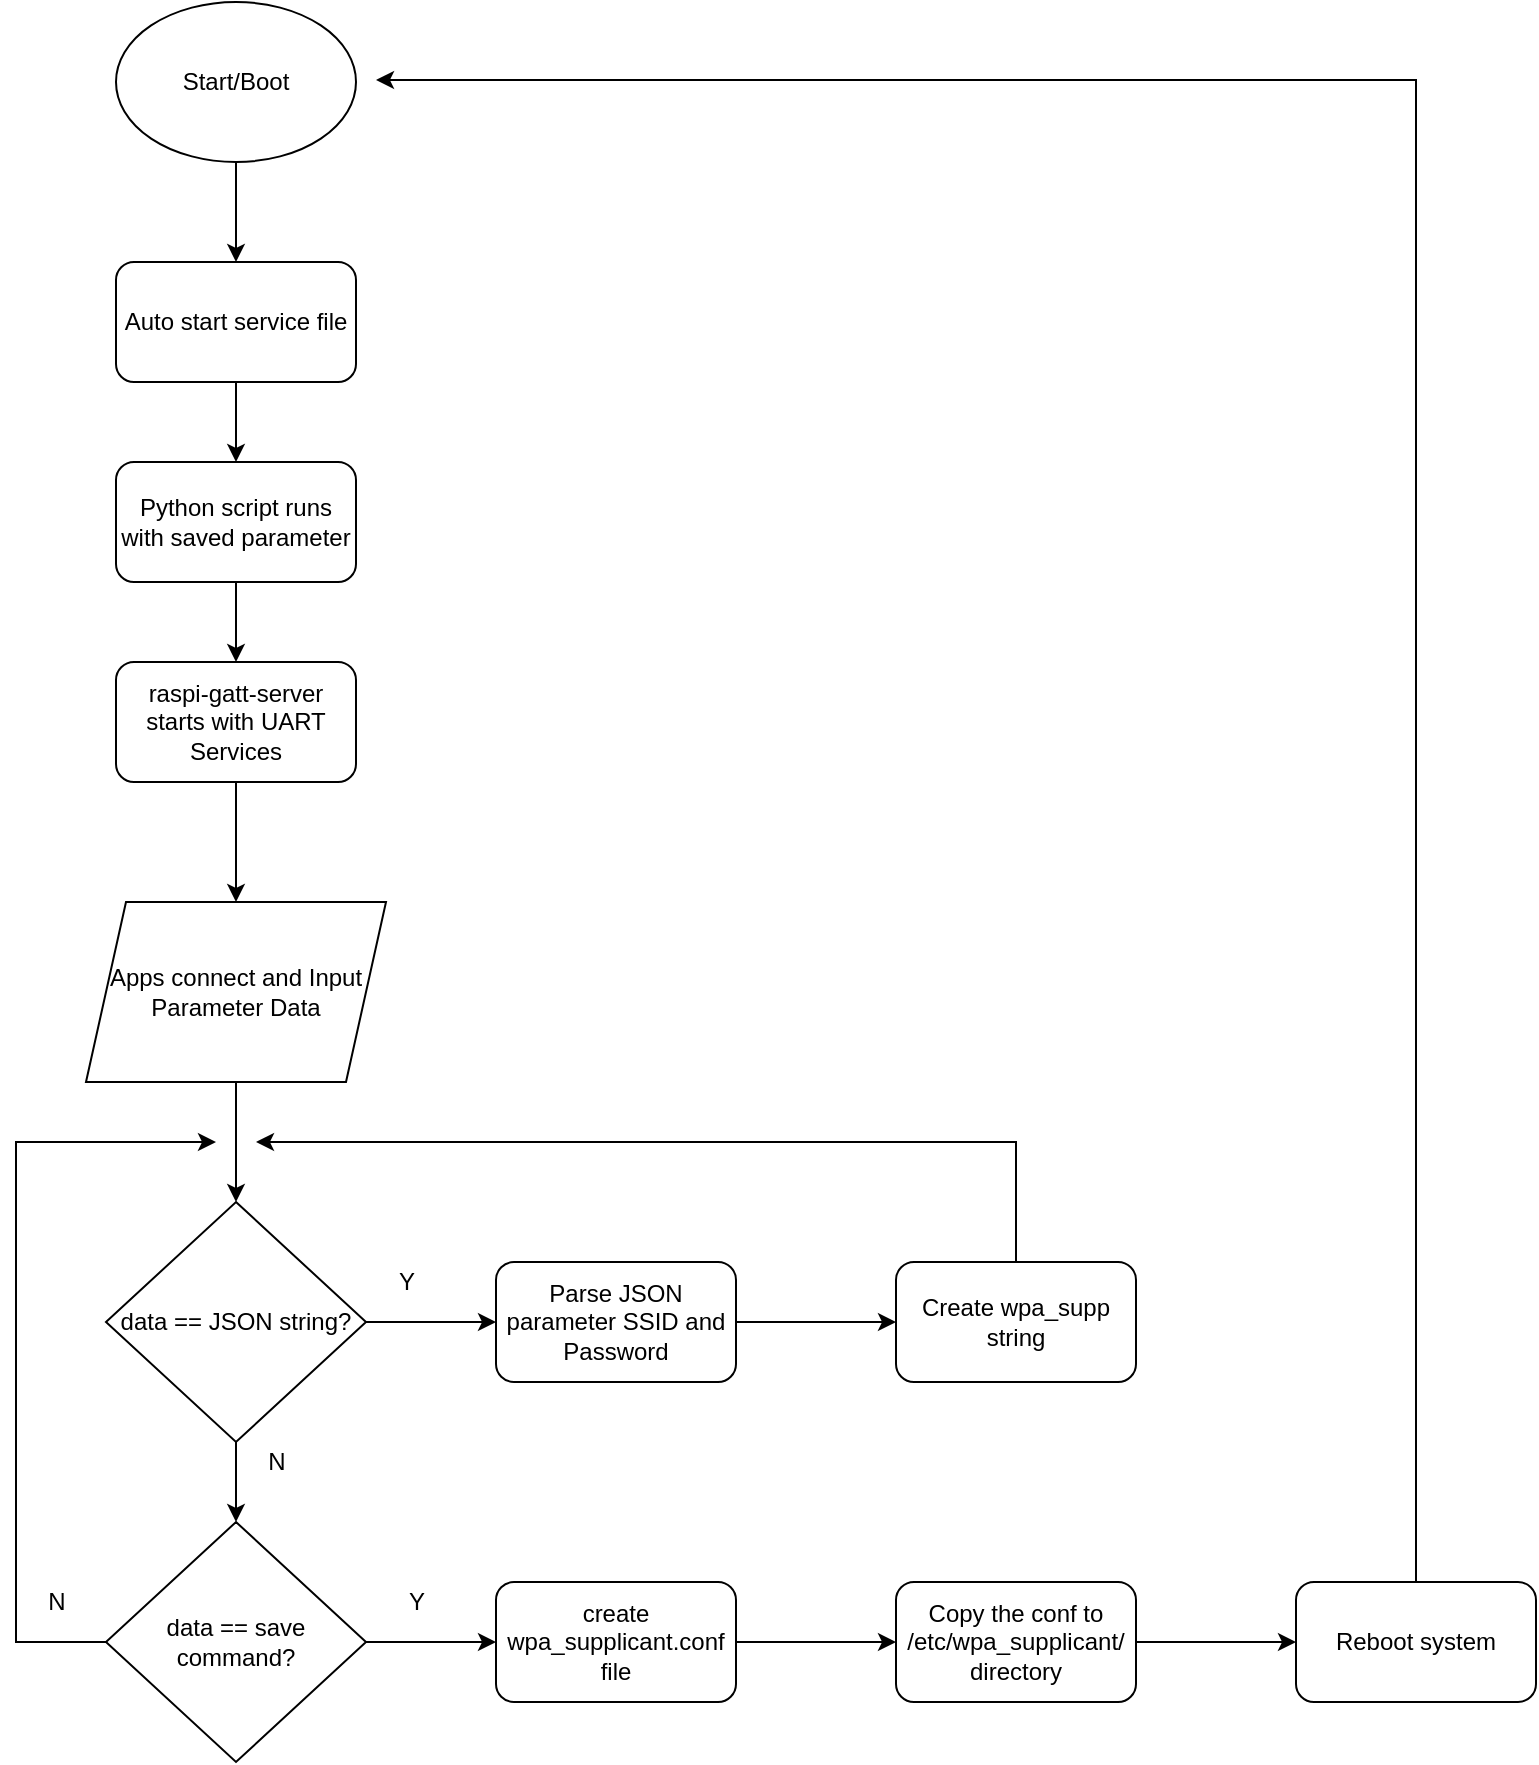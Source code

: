 <mxfile version="13.8.8" type="github">
  <diagram id="NqesPs9HmWozUNlQ7Jwv" name="Page-1">
    <mxGraphModel dx="1030" dy="624" grid="1" gridSize="10" guides="1" tooltips="1" connect="1" arrows="1" fold="1" page="1" pageScale="1" pageWidth="850" pageHeight="1100" math="0" shadow="0">
      <root>
        <mxCell id="0" />
        <mxCell id="1" parent="0" />
        <mxCell id="F2qDoGriFmTC-fSbWp1_-3" style="edgeStyle=orthogonalEdgeStyle;rounded=0;orthogonalLoop=1;jettySize=auto;html=1;entryX=0.5;entryY=0;entryDx=0;entryDy=0;" edge="1" parent="1" source="F2qDoGriFmTC-fSbWp1_-1" target="F2qDoGriFmTC-fSbWp1_-2">
          <mxGeometry relative="1" as="geometry" />
        </mxCell>
        <mxCell id="F2qDoGriFmTC-fSbWp1_-1" value="Start/Boot" style="ellipse;whiteSpace=wrap;html=1;" vertex="1" parent="1">
          <mxGeometry x="370" y="70" width="120" height="80" as="geometry" />
        </mxCell>
        <mxCell id="F2qDoGriFmTC-fSbWp1_-5" style="edgeStyle=orthogonalEdgeStyle;rounded=0;orthogonalLoop=1;jettySize=auto;html=1;entryX=0.5;entryY=0;entryDx=0;entryDy=0;" edge="1" parent="1" source="F2qDoGriFmTC-fSbWp1_-2" target="F2qDoGriFmTC-fSbWp1_-4">
          <mxGeometry relative="1" as="geometry" />
        </mxCell>
        <mxCell id="F2qDoGriFmTC-fSbWp1_-2" value="Auto start service file " style="rounded=1;whiteSpace=wrap;html=1;" vertex="1" parent="1">
          <mxGeometry x="370" y="200" width="120" height="60" as="geometry" />
        </mxCell>
        <mxCell id="F2qDoGriFmTC-fSbWp1_-7" style="edgeStyle=orthogonalEdgeStyle;rounded=0;orthogonalLoop=1;jettySize=auto;html=1;entryX=0.5;entryY=0;entryDx=0;entryDy=0;" edge="1" parent="1" source="F2qDoGriFmTC-fSbWp1_-4" target="F2qDoGriFmTC-fSbWp1_-6">
          <mxGeometry relative="1" as="geometry" />
        </mxCell>
        <mxCell id="F2qDoGriFmTC-fSbWp1_-4" value="Python script runs with saved parameter" style="rounded=1;whiteSpace=wrap;html=1;" vertex="1" parent="1">
          <mxGeometry x="370" y="300" width="120" height="60" as="geometry" />
        </mxCell>
        <mxCell id="F2qDoGriFmTC-fSbWp1_-10" style="edgeStyle=orthogonalEdgeStyle;rounded=0;orthogonalLoop=1;jettySize=auto;html=1;entryX=0.5;entryY=0;entryDx=0;entryDy=0;" edge="1" parent="1" source="F2qDoGriFmTC-fSbWp1_-6" target="F2qDoGriFmTC-fSbWp1_-9">
          <mxGeometry relative="1" as="geometry" />
        </mxCell>
        <mxCell id="F2qDoGriFmTC-fSbWp1_-6" value="raspi-gatt-server starts with UART Services" style="rounded=1;whiteSpace=wrap;html=1;" vertex="1" parent="1">
          <mxGeometry x="370" y="400" width="120" height="60" as="geometry" />
        </mxCell>
        <mxCell id="F2qDoGriFmTC-fSbWp1_-13" value="" style="edgeStyle=orthogonalEdgeStyle;rounded=0;orthogonalLoop=1;jettySize=auto;html=1;" edge="1" parent="1" source="F2qDoGriFmTC-fSbWp1_-8" target="F2qDoGriFmTC-fSbWp1_-12">
          <mxGeometry relative="1" as="geometry" />
        </mxCell>
        <mxCell id="F2qDoGriFmTC-fSbWp1_-19" value="" style="edgeStyle=orthogonalEdgeStyle;rounded=0;orthogonalLoop=1;jettySize=auto;html=1;" edge="1" parent="1" source="F2qDoGriFmTC-fSbWp1_-8" target="F2qDoGriFmTC-fSbWp1_-18">
          <mxGeometry relative="1" as="geometry" />
        </mxCell>
        <mxCell id="F2qDoGriFmTC-fSbWp1_-8" value="data == JSON string?" style="rhombus;whiteSpace=wrap;html=1;" vertex="1" parent="1">
          <mxGeometry x="365" y="670" width="130" height="120" as="geometry" />
        </mxCell>
        <mxCell id="F2qDoGriFmTC-fSbWp1_-11" value="" style="edgeStyle=orthogonalEdgeStyle;rounded=0;orthogonalLoop=1;jettySize=auto;html=1;" edge="1" parent="1" source="F2qDoGriFmTC-fSbWp1_-9" target="F2qDoGriFmTC-fSbWp1_-8">
          <mxGeometry relative="1" as="geometry" />
        </mxCell>
        <mxCell id="F2qDoGriFmTC-fSbWp1_-9" value="Apps connect and Input Parameter Data" style="shape=parallelogram;perimeter=parallelogramPerimeter;whiteSpace=wrap;html=1;fixedSize=1;" vertex="1" parent="1">
          <mxGeometry x="355" y="520" width="150" height="90" as="geometry" />
        </mxCell>
        <mxCell id="F2qDoGriFmTC-fSbWp1_-15" value="" style="edgeStyle=orthogonalEdgeStyle;rounded=0;orthogonalLoop=1;jettySize=auto;html=1;" edge="1" parent="1" source="F2qDoGriFmTC-fSbWp1_-12" target="F2qDoGriFmTC-fSbWp1_-14">
          <mxGeometry relative="1" as="geometry" />
        </mxCell>
        <mxCell id="F2qDoGriFmTC-fSbWp1_-12" value="Parse JSON parameter SSID and Password " style="rounded=1;whiteSpace=wrap;html=1;" vertex="1" parent="1">
          <mxGeometry x="560" y="700" width="120" height="60" as="geometry" />
        </mxCell>
        <mxCell id="F2qDoGriFmTC-fSbWp1_-16" style="edgeStyle=orthogonalEdgeStyle;rounded=0;orthogonalLoop=1;jettySize=auto;html=1;" edge="1" parent="1" source="F2qDoGriFmTC-fSbWp1_-14">
          <mxGeometry relative="1" as="geometry">
            <mxPoint x="440" y="640" as="targetPoint" />
            <Array as="points">
              <mxPoint x="820" y="640" />
            </Array>
          </mxGeometry>
        </mxCell>
        <mxCell id="F2qDoGriFmTC-fSbWp1_-14" value="Create wpa_supp string" style="whiteSpace=wrap;html=1;rounded=1;" vertex="1" parent="1">
          <mxGeometry x="760" y="700" width="120" height="60" as="geometry" />
        </mxCell>
        <mxCell id="F2qDoGriFmTC-fSbWp1_-25" value="" style="edgeStyle=orthogonalEdgeStyle;rounded=0;orthogonalLoop=1;jettySize=auto;html=1;" edge="1" parent="1" source="F2qDoGriFmTC-fSbWp1_-18" target="F2qDoGriFmTC-fSbWp1_-22">
          <mxGeometry relative="1" as="geometry" />
        </mxCell>
        <mxCell id="F2qDoGriFmTC-fSbWp1_-29" style="edgeStyle=orthogonalEdgeStyle;rounded=0;orthogonalLoop=1;jettySize=auto;html=1;" edge="1" parent="1" source="F2qDoGriFmTC-fSbWp1_-18">
          <mxGeometry relative="1" as="geometry">
            <mxPoint x="420" y="640" as="targetPoint" />
            <Array as="points">
              <mxPoint x="320" y="890" />
              <mxPoint x="320" y="640" />
            </Array>
          </mxGeometry>
        </mxCell>
        <mxCell id="F2qDoGriFmTC-fSbWp1_-18" value="data == save command?" style="rhombus;whiteSpace=wrap;html=1;" vertex="1" parent="1">
          <mxGeometry x="365" y="830" width="130" height="120" as="geometry" />
        </mxCell>
        <mxCell id="F2qDoGriFmTC-fSbWp1_-20" value="Y" style="text;html=1;align=center;verticalAlign=middle;resizable=0;points=[];autosize=1;" vertex="1" parent="1">
          <mxGeometry x="505" y="700" width="20" height="20" as="geometry" />
        </mxCell>
        <mxCell id="F2qDoGriFmTC-fSbWp1_-21" value="N" style="text;html=1;align=center;verticalAlign=middle;resizable=0;points=[];autosize=1;" vertex="1" parent="1">
          <mxGeometry x="440" y="790" width="20" height="20" as="geometry" />
        </mxCell>
        <mxCell id="F2qDoGriFmTC-fSbWp1_-24" value="" style="edgeStyle=orthogonalEdgeStyle;rounded=0;orthogonalLoop=1;jettySize=auto;html=1;" edge="1" parent="1" source="F2qDoGriFmTC-fSbWp1_-22" target="F2qDoGriFmTC-fSbWp1_-23">
          <mxGeometry relative="1" as="geometry" />
        </mxCell>
        <mxCell id="F2qDoGriFmTC-fSbWp1_-22" value="create wpa_supplicant.conf file" style="rounded=1;whiteSpace=wrap;html=1;" vertex="1" parent="1">
          <mxGeometry x="560" y="860" width="120" height="60" as="geometry" />
        </mxCell>
        <mxCell id="F2qDoGriFmTC-fSbWp1_-27" value="" style="edgeStyle=orthogonalEdgeStyle;rounded=0;orthogonalLoop=1;jettySize=auto;html=1;" edge="1" parent="1" source="F2qDoGriFmTC-fSbWp1_-23" target="F2qDoGriFmTC-fSbWp1_-26">
          <mxGeometry relative="1" as="geometry" />
        </mxCell>
        <mxCell id="F2qDoGriFmTC-fSbWp1_-23" value="Copy the conf to /etc/wpa_supplicant/ directory" style="rounded=1;whiteSpace=wrap;html=1;" vertex="1" parent="1">
          <mxGeometry x="760" y="860" width="120" height="60" as="geometry" />
        </mxCell>
        <mxCell id="F2qDoGriFmTC-fSbWp1_-28" style="edgeStyle=orthogonalEdgeStyle;rounded=0;orthogonalLoop=1;jettySize=auto;html=1;" edge="1" parent="1" source="F2qDoGriFmTC-fSbWp1_-26">
          <mxGeometry relative="1" as="geometry">
            <mxPoint x="500" y="109" as="targetPoint" />
            <Array as="points">
              <mxPoint x="1020" y="109" />
            </Array>
          </mxGeometry>
        </mxCell>
        <mxCell id="F2qDoGriFmTC-fSbWp1_-26" value="Reboot system" style="whiteSpace=wrap;html=1;rounded=1;" vertex="1" parent="1">
          <mxGeometry x="960" y="860" width="120" height="60" as="geometry" />
        </mxCell>
        <mxCell id="F2qDoGriFmTC-fSbWp1_-30" value="Y" style="text;html=1;align=center;verticalAlign=middle;resizable=0;points=[];autosize=1;" vertex="1" parent="1">
          <mxGeometry x="510" y="860" width="20" height="20" as="geometry" />
        </mxCell>
        <mxCell id="F2qDoGriFmTC-fSbWp1_-31" value="N" style="text;html=1;align=center;verticalAlign=middle;resizable=0;points=[];autosize=1;" vertex="1" parent="1">
          <mxGeometry x="330" y="860" width="20" height="20" as="geometry" />
        </mxCell>
      </root>
    </mxGraphModel>
  </diagram>
</mxfile>
